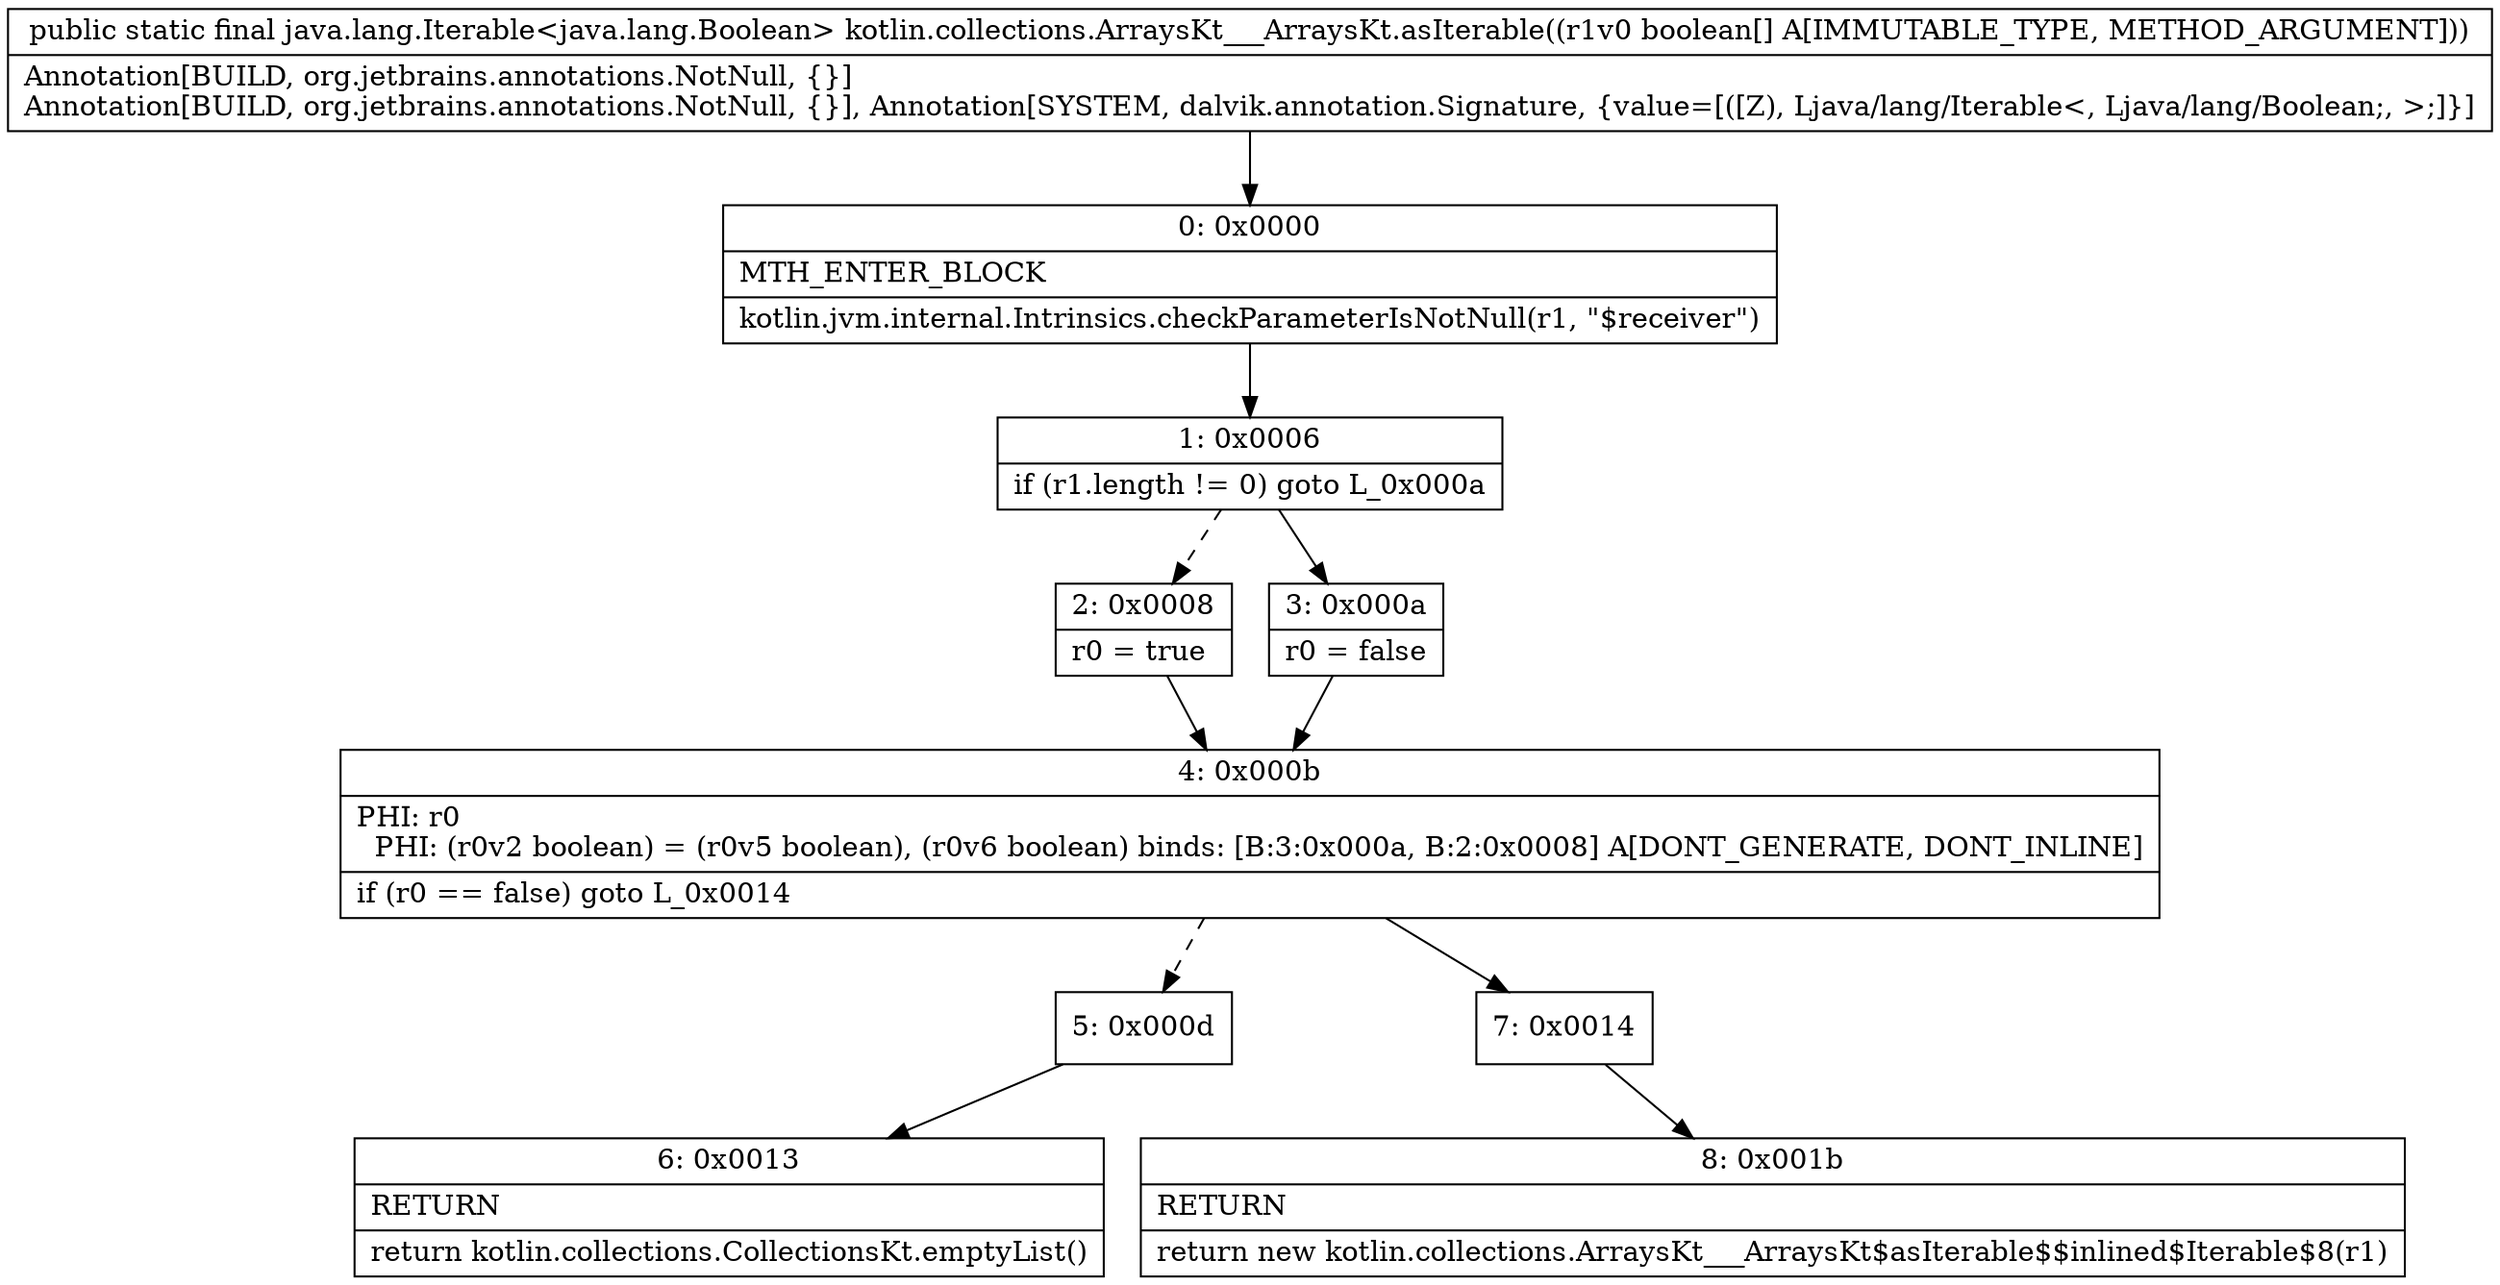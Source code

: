 digraph "CFG forkotlin.collections.ArraysKt___ArraysKt.asIterable([Z)Ljava\/lang\/Iterable;" {
Node_0 [shape=record,label="{0\:\ 0x0000|MTH_ENTER_BLOCK\l|kotlin.jvm.internal.Intrinsics.checkParameterIsNotNull(r1, \"$receiver\")\l}"];
Node_1 [shape=record,label="{1\:\ 0x0006|if (r1.length != 0) goto L_0x000a\l}"];
Node_2 [shape=record,label="{2\:\ 0x0008|r0 = true\l}"];
Node_3 [shape=record,label="{3\:\ 0x000a|r0 = false\l}"];
Node_4 [shape=record,label="{4\:\ 0x000b|PHI: r0 \l  PHI: (r0v2 boolean) = (r0v5 boolean), (r0v6 boolean) binds: [B:3:0x000a, B:2:0x0008] A[DONT_GENERATE, DONT_INLINE]\l|if (r0 == false) goto L_0x0014\l}"];
Node_5 [shape=record,label="{5\:\ 0x000d}"];
Node_6 [shape=record,label="{6\:\ 0x0013|RETURN\l|return kotlin.collections.CollectionsKt.emptyList()\l}"];
Node_7 [shape=record,label="{7\:\ 0x0014}"];
Node_8 [shape=record,label="{8\:\ 0x001b|RETURN\l|return new kotlin.collections.ArraysKt___ArraysKt$asIterable$$inlined$Iterable$8(r1)\l}"];
MethodNode[shape=record,label="{public static final java.lang.Iterable\<java.lang.Boolean\> kotlin.collections.ArraysKt___ArraysKt.asIterable((r1v0 boolean[] A[IMMUTABLE_TYPE, METHOD_ARGUMENT]))  | Annotation[BUILD, org.jetbrains.annotations.NotNull, \{\}]\lAnnotation[BUILD, org.jetbrains.annotations.NotNull, \{\}], Annotation[SYSTEM, dalvik.annotation.Signature, \{value=[([Z), Ljava\/lang\/Iterable\<, Ljava\/lang\/Boolean;, \>;]\}]\l}"];
MethodNode -> Node_0;
Node_0 -> Node_1;
Node_1 -> Node_2[style=dashed];
Node_1 -> Node_3;
Node_2 -> Node_4;
Node_3 -> Node_4;
Node_4 -> Node_5[style=dashed];
Node_4 -> Node_7;
Node_5 -> Node_6;
Node_7 -> Node_8;
}

